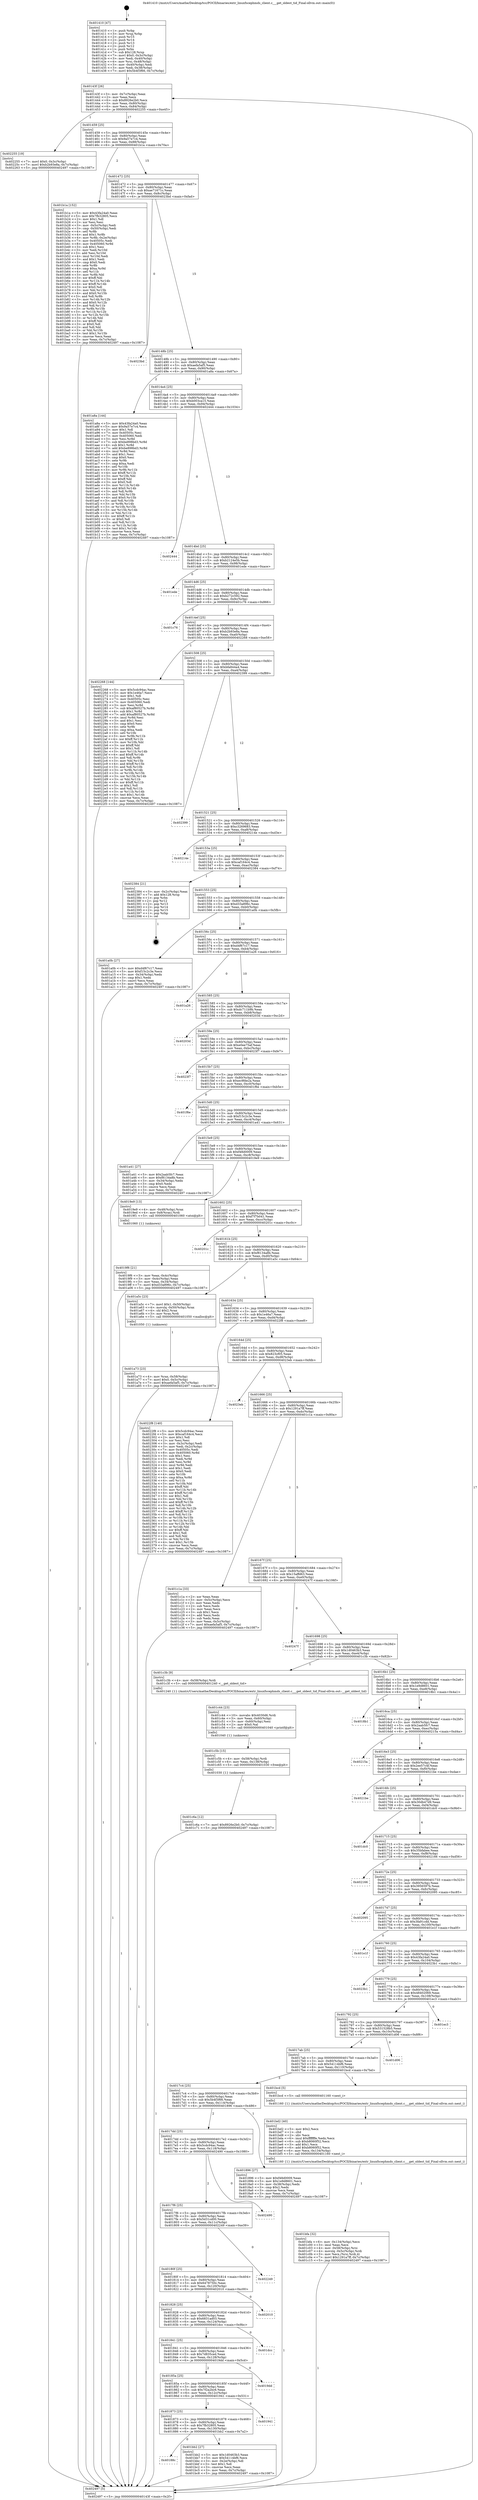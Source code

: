 digraph "0x401410" {
  label = "0x401410 (/mnt/c/Users/mathe/Desktop/tcc/POCII/binaries/extr_linuxfscephmds_client.c___get_oldest_tid_Final-ollvm.out::main(0))"
  labelloc = "t"
  node[shape=record]

  Entry [label="",width=0.3,height=0.3,shape=circle,fillcolor=black,style=filled]
  "0x40143f" [label="{
     0x40143f [26]\l
     | [instrs]\l
     &nbsp;&nbsp;0x40143f \<+3\>: mov -0x7c(%rbp),%eax\l
     &nbsp;&nbsp;0x401442 \<+2\>: mov %eax,%ecx\l
     &nbsp;&nbsp;0x401444 \<+6\>: sub $0x8926e2b0,%ecx\l
     &nbsp;&nbsp;0x40144a \<+3\>: mov %eax,-0x80(%rbp)\l
     &nbsp;&nbsp;0x40144d \<+6\>: mov %ecx,-0x84(%rbp)\l
     &nbsp;&nbsp;0x401453 \<+6\>: je 0000000000402255 \<main+0xe45\>\l
  }"]
  "0x402255" [label="{
     0x402255 [19]\l
     | [instrs]\l
     &nbsp;&nbsp;0x402255 \<+7\>: movl $0x0,-0x3c(%rbp)\l
     &nbsp;&nbsp;0x40225c \<+7\>: movl $0xb2b93e8a,-0x7c(%rbp)\l
     &nbsp;&nbsp;0x402263 \<+5\>: jmp 0000000000402497 \<main+0x1087\>\l
  }"]
  "0x401459" [label="{
     0x401459 [25]\l
     | [instrs]\l
     &nbsp;&nbsp;0x401459 \<+5\>: jmp 000000000040145e \<main+0x4e\>\l
     &nbsp;&nbsp;0x40145e \<+3\>: mov -0x80(%rbp),%eax\l
     &nbsp;&nbsp;0x401461 \<+5\>: sub $0x9a57e7c4,%eax\l
     &nbsp;&nbsp;0x401466 \<+6\>: mov %eax,-0x88(%rbp)\l
     &nbsp;&nbsp;0x40146c \<+6\>: je 0000000000401b1a \<main+0x70a\>\l
  }"]
  Exit [label="",width=0.3,height=0.3,shape=circle,fillcolor=black,style=filled,peripheries=2]
  "0x401b1a" [label="{
     0x401b1a [152]\l
     | [instrs]\l
     &nbsp;&nbsp;0x401b1a \<+5\>: mov $0x43fa24a0,%eax\l
     &nbsp;&nbsp;0x401b1f \<+5\>: mov $0x7fb32805,%ecx\l
     &nbsp;&nbsp;0x401b24 \<+2\>: mov $0x1,%dl\l
     &nbsp;&nbsp;0x401b26 \<+2\>: xor %esi,%esi\l
     &nbsp;&nbsp;0x401b28 \<+3\>: mov -0x5c(%rbp),%edi\l
     &nbsp;&nbsp;0x401b2b \<+3\>: cmp -0x50(%rbp),%edi\l
     &nbsp;&nbsp;0x401b2e \<+4\>: setl %r8b\l
     &nbsp;&nbsp;0x401b32 \<+4\>: and $0x1,%r8b\l
     &nbsp;&nbsp;0x401b36 \<+4\>: mov %r8b,-0x2e(%rbp)\l
     &nbsp;&nbsp;0x401b3a \<+7\>: mov 0x40505c,%edi\l
     &nbsp;&nbsp;0x401b41 \<+8\>: mov 0x405060,%r9d\l
     &nbsp;&nbsp;0x401b49 \<+3\>: sub $0x1,%esi\l
     &nbsp;&nbsp;0x401b4c \<+3\>: mov %edi,%r10d\l
     &nbsp;&nbsp;0x401b4f \<+3\>: add %esi,%r10d\l
     &nbsp;&nbsp;0x401b52 \<+4\>: imul %r10d,%edi\l
     &nbsp;&nbsp;0x401b56 \<+3\>: and $0x1,%edi\l
     &nbsp;&nbsp;0x401b59 \<+3\>: cmp $0x0,%edi\l
     &nbsp;&nbsp;0x401b5c \<+4\>: sete %r8b\l
     &nbsp;&nbsp;0x401b60 \<+4\>: cmp $0xa,%r9d\l
     &nbsp;&nbsp;0x401b64 \<+4\>: setl %r11b\l
     &nbsp;&nbsp;0x401b68 \<+3\>: mov %r8b,%bl\l
     &nbsp;&nbsp;0x401b6b \<+3\>: xor $0xff,%bl\l
     &nbsp;&nbsp;0x401b6e \<+3\>: mov %r11b,%r14b\l
     &nbsp;&nbsp;0x401b71 \<+4\>: xor $0xff,%r14b\l
     &nbsp;&nbsp;0x401b75 \<+3\>: xor $0x0,%dl\l
     &nbsp;&nbsp;0x401b78 \<+3\>: mov %bl,%r15b\l
     &nbsp;&nbsp;0x401b7b \<+4\>: and $0x0,%r15b\l
     &nbsp;&nbsp;0x401b7f \<+3\>: and %dl,%r8b\l
     &nbsp;&nbsp;0x401b82 \<+3\>: mov %r14b,%r12b\l
     &nbsp;&nbsp;0x401b85 \<+4\>: and $0x0,%r12b\l
     &nbsp;&nbsp;0x401b89 \<+3\>: and %dl,%r11b\l
     &nbsp;&nbsp;0x401b8c \<+3\>: or %r8b,%r15b\l
     &nbsp;&nbsp;0x401b8f \<+3\>: or %r11b,%r12b\l
     &nbsp;&nbsp;0x401b92 \<+3\>: xor %r12b,%r15b\l
     &nbsp;&nbsp;0x401b95 \<+3\>: or %r14b,%bl\l
     &nbsp;&nbsp;0x401b98 \<+3\>: xor $0xff,%bl\l
     &nbsp;&nbsp;0x401b9b \<+3\>: or $0x0,%dl\l
     &nbsp;&nbsp;0x401b9e \<+2\>: and %dl,%bl\l
     &nbsp;&nbsp;0x401ba0 \<+3\>: or %bl,%r15b\l
     &nbsp;&nbsp;0x401ba3 \<+4\>: test $0x1,%r15b\l
     &nbsp;&nbsp;0x401ba7 \<+3\>: cmovne %ecx,%eax\l
     &nbsp;&nbsp;0x401baa \<+3\>: mov %eax,-0x7c(%rbp)\l
     &nbsp;&nbsp;0x401bad \<+5\>: jmp 0000000000402497 \<main+0x1087\>\l
  }"]
  "0x401472" [label="{
     0x401472 [25]\l
     | [instrs]\l
     &nbsp;&nbsp;0x401472 \<+5\>: jmp 0000000000401477 \<main+0x67\>\l
     &nbsp;&nbsp;0x401477 \<+3\>: mov -0x80(%rbp),%eax\l
     &nbsp;&nbsp;0x40147a \<+5\>: sub $0xae71671c,%eax\l
     &nbsp;&nbsp;0x40147f \<+6\>: mov %eax,-0x8c(%rbp)\l
     &nbsp;&nbsp;0x401485 \<+6\>: je 00000000004023bd \<main+0xfad\>\l
  }"]
  "0x401c6a" [label="{
     0x401c6a [12]\l
     | [instrs]\l
     &nbsp;&nbsp;0x401c6a \<+7\>: movl $0x8926e2b0,-0x7c(%rbp)\l
     &nbsp;&nbsp;0x401c71 \<+5\>: jmp 0000000000402497 \<main+0x1087\>\l
  }"]
  "0x4023bd" [label="{
     0x4023bd\l
  }", style=dashed]
  "0x40148b" [label="{
     0x40148b [25]\l
     | [instrs]\l
     &nbsp;&nbsp;0x40148b \<+5\>: jmp 0000000000401490 \<main+0x80\>\l
     &nbsp;&nbsp;0x401490 \<+3\>: mov -0x80(%rbp),%eax\l
     &nbsp;&nbsp;0x401493 \<+5\>: sub $0xaefa5af5,%eax\l
     &nbsp;&nbsp;0x401498 \<+6\>: mov %eax,-0x90(%rbp)\l
     &nbsp;&nbsp;0x40149e \<+6\>: je 0000000000401a8a \<main+0x67a\>\l
  }"]
  "0x401c5b" [label="{
     0x401c5b [15]\l
     | [instrs]\l
     &nbsp;&nbsp;0x401c5b \<+4\>: mov -0x58(%rbp),%rdi\l
     &nbsp;&nbsp;0x401c5f \<+6\>: mov %eax,-0x138(%rbp)\l
     &nbsp;&nbsp;0x401c65 \<+5\>: call 0000000000401030 \<free@plt\>\l
     | [calls]\l
     &nbsp;&nbsp;0x401030 \{1\} (unknown)\l
  }"]
  "0x401a8a" [label="{
     0x401a8a [144]\l
     | [instrs]\l
     &nbsp;&nbsp;0x401a8a \<+5\>: mov $0x43fa24a0,%eax\l
     &nbsp;&nbsp;0x401a8f \<+5\>: mov $0x9a57e7c4,%ecx\l
     &nbsp;&nbsp;0x401a94 \<+2\>: mov $0x1,%dl\l
     &nbsp;&nbsp;0x401a96 \<+7\>: mov 0x40505c,%esi\l
     &nbsp;&nbsp;0x401a9d \<+7\>: mov 0x405060,%edi\l
     &nbsp;&nbsp;0x401aa4 \<+3\>: mov %esi,%r8d\l
     &nbsp;&nbsp;0x401aa7 \<+7\>: sub $0xbe898bd3,%r8d\l
     &nbsp;&nbsp;0x401aae \<+4\>: sub $0x1,%r8d\l
     &nbsp;&nbsp;0x401ab2 \<+7\>: add $0xbe898bd3,%r8d\l
     &nbsp;&nbsp;0x401ab9 \<+4\>: imul %r8d,%esi\l
     &nbsp;&nbsp;0x401abd \<+3\>: and $0x1,%esi\l
     &nbsp;&nbsp;0x401ac0 \<+3\>: cmp $0x0,%esi\l
     &nbsp;&nbsp;0x401ac3 \<+4\>: sete %r9b\l
     &nbsp;&nbsp;0x401ac7 \<+3\>: cmp $0xa,%edi\l
     &nbsp;&nbsp;0x401aca \<+4\>: setl %r10b\l
     &nbsp;&nbsp;0x401ace \<+3\>: mov %r9b,%r11b\l
     &nbsp;&nbsp;0x401ad1 \<+4\>: xor $0xff,%r11b\l
     &nbsp;&nbsp;0x401ad5 \<+3\>: mov %r10b,%bl\l
     &nbsp;&nbsp;0x401ad8 \<+3\>: xor $0xff,%bl\l
     &nbsp;&nbsp;0x401adb \<+3\>: xor $0x0,%dl\l
     &nbsp;&nbsp;0x401ade \<+3\>: mov %r11b,%r14b\l
     &nbsp;&nbsp;0x401ae1 \<+4\>: and $0x0,%r14b\l
     &nbsp;&nbsp;0x401ae5 \<+3\>: and %dl,%r9b\l
     &nbsp;&nbsp;0x401ae8 \<+3\>: mov %bl,%r15b\l
     &nbsp;&nbsp;0x401aeb \<+4\>: and $0x0,%r15b\l
     &nbsp;&nbsp;0x401aef \<+3\>: and %dl,%r10b\l
     &nbsp;&nbsp;0x401af2 \<+3\>: or %r9b,%r14b\l
     &nbsp;&nbsp;0x401af5 \<+3\>: or %r10b,%r15b\l
     &nbsp;&nbsp;0x401af8 \<+3\>: xor %r15b,%r14b\l
     &nbsp;&nbsp;0x401afb \<+3\>: or %bl,%r11b\l
     &nbsp;&nbsp;0x401afe \<+4\>: xor $0xff,%r11b\l
     &nbsp;&nbsp;0x401b02 \<+3\>: or $0x0,%dl\l
     &nbsp;&nbsp;0x401b05 \<+3\>: and %dl,%r11b\l
     &nbsp;&nbsp;0x401b08 \<+3\>: or %r11b,%r14b\l
     &nbsp;&nbsp;0x401b0b \<+4\>: test $0x1,%r14b\l
     &nbsp;&nbsp;0x401b0f \<+3\>: cmovne %ecx,%eax\l
     &nbsp;&nbsp;0x401b12 \<+3\>: mov %eax,-0x7c(%rbp)\l
     &nbsp;&nbsp;0x401b15 \<+5\>: jmp 0000000000402497 \<main+0x1087\>\l
  }"]
  "0x4014a4" [label="{
     0x4014a4 [25]\l
     | [instrs]\l
     &nbsp;&nbsp;0x4014a4 \<+5\>: jmp 00000000004014a9 \<main+0x99\>\l
     &nbsp;&nbsp;0x4014a9 \<+3\>: mov -0x80(%rbp),%eax\l
     &nbsp;&nbsp;0x4014ac \<+5\>: sub $0xb003ca15,%eax\l
     &nbsp;&nbsp;0x4014b1 \<+6\>: mov %eax,-0x94(%rbp)\l
     &nbsp;&nbsp;0x4014b7 \<+6\>: je 0000000000402444 \<main+0x1034\>\l
  }"]
  "0x401c44" [label="{
     0x401c44 [23]\l
     | [instrs]\l
     &nbsp;&nbsp;0x401c44 \<+10\>: movabs $0x4030d6,%rdi\l
     &nbsp;&nbsp;0x401c4e \<+3\>: mov %eax,-0x60(%rbp)\l
     &nbsp;&nbsp;0x401c51 \<+3\>: mov -0x60(%rbp),%esi\l
     &nbsp;&nbsp;0x401c54 \<+2\>: mov $0x0,%al\l
     &nbsp;&nbsp;0x401c56 \<+5\>: call 0000000000401040 \<printf@plt\>\l
     | [calls]\l
     &nbsp;&nbsp;0x401040 \{1\} (unknown)\l
  }"]
  "0x402444" [label="{
     0x402444\l
  }", style=dashed]
  "0x4014bd" [label="{
     0x4014bd [25]\l
     | [instrs]\l
     &nbsp;&nbsp;0x4014bd \<+5\>: jmp 00000000004014c2 \<main+0xb2\>\l
     &nbsp;&nbsp;0x4014c2 \<+3\>: mov -0x80(%rbp),%eax\l
     &nbsp;&nbsp;0x4014c5 \<+5\>: sub $0xb2124e5b,%eax\l
     &nbsp;&nbsp;0x4014ca \<+6\>: mov %eax,-0x98(%rbp)\l
     &nbsp;&nbsp;0x4014d0 \<+6\>: je 0000000000401ede \<main+0xace\>\l
  }"]
  "0x401bfa" [label="{
     0x401bfa [32]\l
     | [instrs]\l
     &nbsp;&nbsp;0x401bfa \<+6\>: mov -0x134(%rbp),%ecx\l
     &nbsp;&nbsp;0x401c00 \<+3\>: imul %eax,%ecx\l
     &nbsp;&nbsp;0x401c03 \<+4\>: mov -0x58(%rbp),%rsi\l
     &nbsp;&nbsp;0x401c07 \<+4\>: movslq -0x5c(%rbp),%rdi\l
     &nbsp;&nbsp;0x401c0b \<+3\>: mov %ecx,(%rsi,%rdi,4)\l
     &nbsp;&nbsp;0x401c0e \<+7\>: movl $0x1291a7ff,-0x7c(%rbp)\l
     &nbsp;&nbsp;0x401c15 \<+5\>: jmp 0000000000402497 \<main+0x1087\>\l
  }"]
  "0x401ede" [label="{
     0x401ede\l
  }", style=dashed]
  "0x4014d6" [label="{
     0x4014d6 [25]\l
     | [instrs]\l
     &nbsp;&nbsp;0x4014d6 \<+5\>: jmp 00000000004014db \<main+0xcb\>\l
     &nbsp;&nbsp;0x4014db \<+3\>: mov -0x80(%rbp),%eax\l
     &nbsp;&nbsp;0x4014de \<+5\>: sub $0xb272c592,%eax\l
     &nbsp;&nbsp;0x4014e3 \<+6\>: mov %eax,-0x9c(%rbp)\l
     &nbsp;&nbsp;0x4014e9 \<+6\>: je 0000000000401c76 \<main+0x866\>\l
  }"]
  "0x401bd2" [label="{
     0x401bd2 [40]\l
     | [instrs]\l
     &nbsp;&nbsp;0x401bd2 \<+5\>: mov $0x2,%ecx\l
     &nbsp;&nbsp;0x401bd7 \<+1\>: cltd\l
     &nbsp;&nbsp;0x401bd8 \<+2\>: idiv %ecx\l
     &nbsp;&nbsp;0x401bda \<+6\>: imul $0xfffffffe,%edx,%ecx\l
     &nbsp;&nbsp;0x401be0 \<+6\>: sub $0xb8060f52,%ecx\l
     &nbsp;&nbsp;0x401be6 \<+3\>: add $0x1,%ecx\l
     &nbsp;&nbsp;0x401be9 \<+6\>: add $0xb8060f52,%ecx\l
     &nbsp;&nbsp;0x401bef \<+6\>: mov %ecx,-0x134(%rbp)\l
     &nbsp;&nbsp;0x401bf5 \<+5\>: call 0000000000401160 \<next_i\>\l
     | [calls]\l
     &nbsp;&nbsp;0x401160 \{1\} (/mnt/c/Users/mathe/Desktop/tcc/POCII/binaries/extr_linuxfscephmds_client.c___get_oldest_tid_Final-ollvm.out::next_i)\l
  }"]
  "0x401c76" [label="{
     0x401c76\l
  }", style=dashed]
  "0x4014ef" [label="{
     0x4014ef [25]\l
     | [instrs]\l
     &nbsp;&nbsp;0x4014ef \<+5\>: jmp 00000000004014f4 \<main+0xe4\>\l
     &nbsp;&nbsp;0x4014f4 \<+3\>: mov -0x80(%rbp),%eax\l
     &nbsp;&nbsp;0x4014f7 \<+5\>: sub $0xb2b93e8a,%eax\l
     &nbsp;&nbsp;0x4014fc \<+6\>: mov %eax,-0xa0(%rbp)\l
     &nbsp;&nbsp;0x401502 \<+6\>: je 0000000000402268 \<main+0xe58\>\l
  }"]
  "0x40188c" [label="{
     0x40188c\l
  }", style=dashed]
  "0x402268" [label="{
     0x402268 [144]\l
     | [instrs]\l
     &nbsp;&nbsp;0x402268 \<+5\>: mov $0x5cdc94ac,%eax\l
     &nbsp;&nbsp;0x40226d \<+5\>: mov $0x1e46a7,%ecx\l
     &nbsp;&nbsp;0x402272 \<+2\>: mov $0x1,%dl\l
     &nbsp;&nbsp;0x402274 \<+7\>: mov 0x40505c,%esi\l
     &nbsp;&nbsp;0x40227b \<+7\>: mov 0x405060,%edi\l
     &nbsp;&nbsp;0x402282 \<+3\>: mov %esi,%r8d\l
     &nbsp;&nbsp;0x402285 \<+7\>: sub $0xaf80527b,%r8d\l
     &nbsp;&nbsp;0x40228c \<+4\>: sub $0x1,%r8d\l
     &nbsp;&nbsp;0x402290 \<+7\>: add $0xaf80527b,%r8d\l
     &nbsp;&nbsp;0x402297 \<+4\>: imul %r8d,%esi\l
     &nbsp;&nbsp;0x40229b \<+3\>: and $0x1,%esi\l
     &nbsp;&nbsp;0x40229e \<+3\>: cmp $0x0,%esi\l
     &nbsp;&nbsp;0x4022a1 \<+4\>: sete %r9b\l
     &nbsp;&nbsp;0x4022a5 \<+3\>: cmp $0xa,%edi\l
     &nbsp;&nbsp;0x4022a8 \<+4\>: setl %r10b\l
     &nbsp;&nbsp;0x4022ac \<+3\>: mov %r9b,%r11b\l
     &nbsp;&nbsp;0x4022af \<+4\>: xor $0xff,%r11b\l
     &nbsp;&nbsp;0x4022b3 \<+3\>: mov %r10b,%bl\l
     &nbsp;&nbsp;0x4022b6 \<+3\>: xor $0xff,%bl\l
     &nbsp;&nbsp;0x4022b9 \<+3\>: xor $0x1,%dl\l
     &nbsp;&nbsp;0x4022bc \<+3\>: mov %r11b,%r14b\l
     &nbsp;&nbsp;0x4022bf \<+4\>: and $0xff,%r14b\l
     &nbsp;&nbsp;0x4022c3 \<+3\>: and %dl,%r9b\l
     &nbsp;&nbsp;0x4022c6 \<+3\>: mov %bl,%r15b\l
     &nbsp;&nbsp;0x4022c9 \<+4\>: and $0xff,%r15b\l
     &nbsp;&nbsp;0x4022cd \<+3\>: and %dl,%r10b\l
     &nbsp;&nbsp;0x4022d0 \<+3\>: or %r9b,%r14b\l
     &nbsp;&nbsp;0x4022d3 \<+3\>: or %r10b,%r15b\l
     &nbsp;&nbsp;0x4022d6 \<+3\>: xor %r15b,%r14b\l
     &nbsp;&nbsp;0x4022d9 \<+3\>: or %bl,%r11b\l
     &nbsp;&nbsp;0x4022dc \<+4\>: xor $0xff,%r11b\l
     &nbsp;&nbsp;0x4022e0 \<+3\>: or $0x1,%dl\l
     &nbsp;&nbsp;0x4022e3 \<+3\>: and %dl,%r11b\l
     &nbsp;&nbsp;0x4022e6 \<+3\>: or %r11b,%r14b\l
     &nbsp;&nbsp;0x4022e9 \<+4\>: test $0x1,%r14b\l
     &nbsp;&nbsp;0x4022ed \<+3\>: cmovne %ecx,%eax\l
     &nbsp;&nbsp;0x4022f0 \<+3\>: mov %eax,-0x7c(%rbp)\l
     &nbsp;&nbsp;0x4022f3 \<+5\>: jmp 0000000000402497 \<main+0x1087\>\l
  }"]
  "0x401508" [label="{
     0x401508 [25]\l
     | [instrs]\l
     &nbsp;&nbsp;0x401508 \<+5\>: jmp 000000000040150d \<main+0xfd\>\l
     &nbsp;&nbsp;0x40150d \<+3\>: mov -0x80(%rbp),%eax\l
     &nbsp;&nbsp;0x401510 \<+5\>: sub $0xbfa844a4,%eax\l
     &nbsp;&nbsp;0x401515 \<+6\>: mov %eax,-0xa4(%rbp)\l
     &nbsp;&nbsp;0x40151b \<+6\>: je 0000000000402399 \<main+0xf89\>\l
  }"]
  "0x401bb2" [label="{
     0x401bb2 [27]\l
     | [instrs]\l
     &nbsp;&nbsp;0x401bb2 \<+5\>: mov $0x1d0463b3,%eax\l
     &nbsp;&nbsp;0x401bb7 \<+5\>: mov $0x54114bf6,%ecx\l
     &nbsp;&nbsp;0x401bbc \<+3\>: mov -0x2e(%rbp),%dl\l
     &nbsp;&nbsp;0x401bbf \<+3\>: test $0x1,%dl\l
     &nbsp;&nbsp;0x401bc2 \<+3\>: cmovne %ecx,%eax\l
     &nbsp;&nbsp;0x401bc5 \<+3\>: mov %eax,-0x7c(%rbp)\l
     &nbsp;&nbsp;0x401bc8 \<+5\>: jmp 0000000000402497 \<main+0x1087\>\l
  }"]
  "0x402399" [label="{
     0x402399\l
  }", style=dashed]
  "0x401521" [label="{
     0x401521 [25]\l
     | [instrs]\l
     &nbsp;&nbsp;0x401521 \<+5\>: jmp 0000000000401526 \<main+0x116\>\l
     &nbsp;&nbsp;0x401526 \<+3\>: mov -0x80(%rbp),%eax\l
     &nbsp;&nbsp;0x401529 \<+5\>: sub $0xc3269683,%eax\l
     &nbsp;&nbsp;0x40152e \<+6\>: mov %eax,-0xa8(%rbp)\l
     &nbsp;&nbsp;0x401534 \<+6\>: je 000000000040214e \<main+0xd3e\>\l
  }"]
  "0x401873" [label="{
     0x401873 [25]\l
     | [instrs]\l
     &nbsp;&nbsp;0x401873 \<+5\>: jmp 0000000000401878 \<main+0x468\>\l
     &nbsp;&nbsp;0x401878 \<+3\>: mov -0x80(%rbp),%eax\l
     &nbsp;&nbsp;0x40187b \<+5\>: sub $0x7fb32805,%eax\l
     &nbsp;&nbsp;0x401880 \<+6\>: mov %eax,-0x130(%rbp)\l
     &nbsp;&nbsp;0x401886 \<+6\>: je 0000000000401bb2 \<main+0x7a2\>\l
  }"]
  "0x40214e" [label="{
     0x40214e\l
  }", style=dashed]
  "0x40153a" [label="{
     0x40153a [25]\l
     | [instrs]\l
     &nbsp;&nbsp;0x40153a \<+5\>: jmp 000000000040153f \<main+0x12f\>\l
     &nbsp;&nbsp;0x40153f \<+3\>: mov -0x80(%rbp),%eax\l
     &nbsp;&nbsp;0x401542 \<+5\>: sub $0xcaf164c4,%eax\l
     &nbsp;&nbsp;0x401547 \<+6\>: mov %eax,-0xac(%rbp)\l
     &nbsp;&nbsp;0x40154d \<+6\>: je 0000000000402384 \<main+0xf74\>\l
  }"]
  "0x401941" [label="{
     0x401941\l
  }", style=dashed]
  "0x402384" [label="{
     0x402384 [21]\l
     | [instrs]\l
     &nbsp;&nbsp;0x402384 \<+3\>: mov -0x2c(%rbp),%eax\l
     &nbsp;&nbsp;0x402387 \<+7\>: add $0x128,%rsp\l
     &nbsp;&nbsp;0x40238e \<+1\>: pop %rbx\l
     &nbsp;&nbsp;0x40238f \<+2\>: pop %r12\l
     &nbsp;&nbsp;0x402391 \<+2\>: pop %r13\l
     &nbsp;&nbsp;0x402393 \<+2\>: pop %r14\l
     &nbsp;&nbsp;0x402395 \<+2\>: pop %r15\l
     &nbsp;&nbsp;0x402397 \<+1\>: pop %rbp\l
     &nbsp;&nbsp;0x402398 \<+1\>: ret\l
  }"]
  "0x401553" [label="{
     0x401553 [25]\l
     | [instrs]\l
     &nbsp;&nbsp;0x401553 \<+5\>: jmp 0000000000401558 \<main+0x148\>\l
     &nbsp;&nbsp;0x401558 \<+3\>: mov -0x80(%rbp),%eax\l
     &nbsp;&nbsp;0x40155b \<+5\>: sub $0xd33a896c,%eax\l
     &nbsp;&nbsp;0x401560 \<+6\>: mov %eax,-0xb0(%rbp)\l
     &nbsp;&nbsp;0x401566 \<+6\>: je 0000000000401a0b \<main+0x5fb\>\l
  }"]
  "0x40185a" [label="{
     0x40185a [25]\l
     | [instrs]\l
     &nbsp;&nbsp;0x40185a \<+5\>: jmp 000000000040185f \<main+0x44f\>\l
     &nbsp;&nbsp;0x40185f \<+3\>: mov -0x80(%rbp),%eax\l
     &nbsp;&nbsp;0x401862 \<+5\>: sub $0x7f2a2bc6,%eax\l
     &nbsp;&nbsp;0x401867 \<+6\>: mov %eax,-0x12c(%rbp)\l
     &nbsp;&nbsp;0x40186d \<+6\>: je 0000000000401941 \<main+0x531\>\l
  }"]
  "0x401a0b" [label="{
     0x401a0b [27]\l
     | [instrs]\l
     &nbsp;&nbsp;0x401a0b \<+5\>: mov $0xd4f67c17,%eax\l
     &nbsp;&nbsp;0x401a10 \<+5\>: mov $0xf15c2c3e,%ecx\l
     &nbsp;&nbsp;0x401a15 \<+3\>: mov -0x34(%rbp),%edx\l
     &nbsp;&nbsp;0x401a18 \<+3\>: cmp $0x1,%edx\l
     &nbsp;&nbsp;0x401a1b \<+3\>: cmovl %ecx,%eax\l
     &nbsp;&nbsp;0x401a1e \<+3\>: mov %eax,-0x7c(%rbp)\l
     &nbsp;&nbsp;0x401a21 \<+5\>: jmp 0000000000402497 \<main+0x1087\>\l
  }"]
  "0x40156c" [label="{
     0x40156c [25]\l
     | [instrs]\l
     &nbsp;&nbsp;0x40156c \<+5\>: jmp 0000000000401571 \<main+0x161\>\l
     &nbsp;&nbsp;0x401571 \<+3\>: mov -0x80(%rbp),%eax\l
     &nbsp;&nbsp;0x401574 \<+5\>: sub $0xd4f67c17,%eax\l
     &nbsp;&nbsp;0x401579 \<+6\>: mov %eax,-0xb4(%rbp)\l
     &nbsp;&nbsp;0x40157f \<+6\>: je 0000000000401a26 \<main+0x616\>\l
  }"]
  "0x4019dd" [label="{
     0x4019dd\l
  }", style=dashed]
  "0x401a26" [label="{
     0x401a26\l
  }", style=dashed]
  "0x401585" [label="{
     0x401585 [25]\l
     | [instrs]\l
     &nbsp;&nbsp;0x401585 \<+5\>: jmp 000000000040158a \<main+0x17a\>\l
     &nbsp;&nbsp;0x40158a \<+3\>: mov -0x80(%rbp),%eax\l
     &nbsp;&nbsp;0x40158d \<+5\>: sub $0xdc711b9b,%eax\l
     &nbsp;&nbsp;0x401592 \<+6\>: mov %eax,-0xb8(%rbp)\l
     &nbsp;&nbsp;0x401598 \<+6\>: je 000000000040203d \<main+0xc2d\>\l
  }"]
  "0x401841" [label="{
     0x401841 [25]\l
     | [instrs]\l
     &nbsp;&nbsp;0x401841 \<+5\>: jmp 0000000000401846 \<main+0x436\>\l
     &nbsp;&nbsp;0x401846 \<+3\>: mov -0x80(%rbp),%eax\l
     &nbsp;&nbsp;0x401849 \<+5\>: sub $0x7d835ced,%eax\l
     &nbsp;&nbsp;0x40184e \<+6\>: mov %eax,-0x128(%rbp)\l
     &nbsp;&nbsp;0x401854 \<+6\>: je 00000000004019dd \<main+0x5cd\>\l
  }"]
  "0x40203d" [label="{
     0x40203d\l
  }", style=dashed]
  "0x40159e" [label="{
     0x40159e [25]\l
     | [instrs]\l
     &nbsp;&nbsp;0x40159e \<+5\>: jmp 00000000004015a3 \<main+0x193\>\l
     &nbsp;&nbsp;0x4015a3 \<+3\>: mov -0x80(%rbp),%eax\l
     &nbsp;&nbsp;0x4015a6 \<+5\>: sub $0xe0ee75af,%eax\l
     &nbsp;&nbsp;0x4015ab \<+6\>: mov %eax,-0xbc(%rbp)\l
     &nbsp;&nbsp;0x4015b1 \<+6\>: je 00000000004023f7 \<main+0xfe7\>\l
  }"]
  "0x401dcc" [label="{
     0x401dcc\l
  }", style=dashed]
  "0x4023f7" [label="{
     0x4023f7\l
  }", style=dashed]
  "0x4015b7" [label="{
     0x4015b7 [25]\l
     | [instrs]\l
     &nbsp;&nbsp;0x4015b7 \<+5\>: jmp 00000000004015bc \<main+0x1ac\>\l
     &nbsp;&nbsp;0x4015bc \<+3\>: mov -0x80(%rbp),%eax\l
     &nbsp;&nbsp;0x4015bf \<+5\>: sub $0xec9fde2a,%eax\l
     &nbsp;&nbsp;0x4015c4 \<+6\>: mov %eax,-0xc0(%rbp)\l
     &nbsp;&nbsp;0x4015ca \<+6\>: je 0000000000401f6e \<main+0xb5e\>\l
  }"]
  "0x401828" [label="{
     0x401828 [25]\l
     | [instrs]\l
     &nbsp;&nbsp;0x401828 \<+5\>: jmp 000000000040182d \<main+0x41d\>\l
     &nbsp;&nbsp;0x40182d \<+3\>: mov -0x80(%rbp),%eax\l
     &nbsp;&nbsp;0x401830 \<+5\>: sub $0x6831ad03,%eax\l
     &nbsp;&nbsp;0x401835 \<+6\>: mov %eax,-0x124(%rbp)\l
     &nbsp;&nbsp;0x40183b \<+6\>: je 0000000000401dcc \<main+0x9bc\>\l
  }"]
  "0x401f6e" [label="{
     0x401f6e\l
  }", style=dashed]
  "0x4015d0" [label="{
     0x4015d0 [25]\l
     | [instrs]\l
     &nbsp;&nbsp;0x4015d0 \<+5\>: jmp 00000000004015d5 \<main+0x1c5\>\l
     &nbsp;&nbsp;0x4015d5 \<+3\>: mov -0x80(%rbp),%eax\l
     &nbsp;&nbsp;0x4015d8 \<+5\>: sub $0xf15c2c3e,%eax\l
     &nbsp;&nbsp;0x4015dd \<+6\>: mov %eax,-0xc4(%rbp)\l
     &nbsp;&nbsp;0x4015e3 \<+6\>: je 0000000000401a41 \<main+0x631\>\l
  }"]
  "0x402010" [label="{
     0x402010\l
  }", style=dashed]
  "0x401a41" [label="{
     0x401a41 [27]\l
     | [instrs]\l
     &nbsp;&nbsp;0x401a41 \<+5\>: mov $0x2aab5fc7,%eax\l
     &nbsp;&nbsp;0x401a46 \<+5\>: mov $0xf8134a8b,%ecx\l
     &nbsp;&nbsp;0x401a4b \<+3\>: mov -0x34(%rbp),%edx\l
     &nbsp;&nbsp;0x401a4e \<+3\>: cmp $0x0,%edx\l
     &nbsp;&nbsp;0x401a51 \<+3\>: cmove %ecx,%eax\l
     &nbsp;&nbsp;0x401a54 \<+3\>: mov %eax,-0x7c(%rbp)\l
     &nbsp;&nbsp;0x401a57 \<+5\>: jmp 0000000000402497 \<main+0x1087\>\l
  }"]
  "0x4015e9" [label="{
     0x4015e9 [25]\l
     | [instrs]\l
     &nbsp;&nbsp;0x4015e9 \<+5\>: jmp 00000000004015ee \<main+0x1de\>\l
     &nbsp;&nbsp;0x4015ee \<+3\>: mov -0x80(%rbp),%eax\l
     &nbsp;&nbsp;0x4015f1 \<+5\>: sub $0xf48d0009,%eax\l
     &nbsp;&nbsp;0x4015f6 \<+6\>: mov %eax,-0xc8(%rbp)\l
     &nbsp;&nbsp;0x4015fc \<+6\>: je 00000000004019e9 \<main+0x5d9\>\l
  }"]
  "0x40180f" [label="{
     0x40180f [25]\l
     | [instrs]\l
     &nbsp;&nbsp;0x40180f \<+5\>: jmp 0000000000401814 \<main+0x404\>\l
     &nbsp;&nbsp;0x401814 \<+3\>: mov -0x80(%rbp),%eax\l
     &nbsp;&nbsp;0x401817 \<+5\>: sub $0x6478750c,%eax\l
     &nbsp;&nbsp;0x40181c \<+6\>: mov %eax,-0x120(%rbp)\l
     &nbsp;&nbsp;0x401822 \<+6\>: je 0000000000402010 \<main+0xc00\>\l
  }"]
  "0x4019e9" [label="{
     0x4019e9 [13]\l
     | [instrs]\l
     &nbsp;&nbsp;0x4019e9 \<+4\>: mov -0x48(%rbp),%rax\l
     &nbsp;&nbsp;0x4019ed \<+4\>: mov 0x8(%rax),%rdi\l
     &nbsp;&nbsp;0x4019f1 \<+5\>: call 0000000000401060 \<atoi@plt\>\l
     | [calls]\l
     &nbsp;&nbsp;0x401060 \{1\} (unknown)\l
  }"]
  "0x401602" [label="{
     0x401602 [25]\l
     | [instrs]\l
     &nbsp;&nbsp;0x401602 \<+5\>: jmp 0000000000401607 \<main+0x1f7\>\l
     &nbsp;&nbsp;0x401607 \<+3\>: mov -0x80(%rbp),%eax\l
     &nbsp;&nbsp;0x40160a \<+5\>: sub $0xf7f7b041,%eax\l
     &nbsp;&nbsp;0x40160f \<+6\>: mov %eax,-0xcc(%rbp)\l
     &nbsp;&nbsp;0x401615 \<+6\>: je 000000000040201c \<main+0xc0c\>\l
  }"]
  "0x402249" [label="{
     0x402249\l
  }", style=dashed]
  "0x40201c" [label="{
     0x40201c\l
  }", style=dashed]
  "0x40161b" [label="{
     0x40161b [25]\l
     | [instrs]\l
     &nbsp;&nbsp;0x40161b \<+5\>: jmp 0000000000401620 \<main+0x210\>\l
     &nbsp;&nbsp;0x401620 \<+3\>: mov -0x80(%rbp),%eax\l
     &nbsp;&nbsp;0x401623 \<+5\>: sub $0xf8134a8b,%eax\l
     &nbsp;&nbsp;0x401628 \<+6\>: mov %eax,-0xd0(%rbp)\l
     &nbsp;&nbsp;0x40162e \<+6\>: je 0000000000401a5c \<main+0x64c\>\l
  }"]
  "0x4017f6" [label="{
     0x4017f6 [25]\l
     | [instrs]\l
     &nbsp;&nbsp;0x4017f6 \<+5\>: jmp 00000000004017fb \<main+0x3eb\>\l
     &nbsp;&nbsp;0x4017fb \<+3\>: mov -0x80(%rbp),%eax\l
     &nbsp;&nbsp;0x4017fe \<+5\>: sub $0x5d31cd00,%eax\l
     &nbsp;&nbsp;0x401803 \<+6\>: mov %eax,-0x11c(%rbp)\l
     &nbsp;&nbsp;0x401809 \<+6\>: je 0000000000402249 \<main+0xe39\>\l
  }"]
  "0x401a5c" [label="{
     0x401a5c [23]\l
     | [instrs]\l
     &nbsp;&nbsp;0x401a5c \<+7\>: movl $0x1,-0x50(%rbp)\l
     &nbsp;&nbsp;0x401a63 \<+4\>: movslq -0x50(%rbp),%rax\l
     &nbsp;&nbsp;0x401a67 \<+4\>: shl $0x2,%rax\l
     &nbsp;&nbsp;0x401a6b \<+3\>: mov %rax,%rdi\l
     &nbsp;&nbsp;0x401a6e \<+5\>: call 0000000000401050 \<malloc@plt\>\l
     | [calls]\l
     &nbsp;&nbsp;0x401050 \{1\} (unknown)\l
  }"]
  "0x401634" [label="{
     0x401634 [25]\l
     | [instrs]\l
     &nbsp;&nbsp;0x401634 \<+5\>: jmp 0000000000401639 \<main+0x229\>\l
     &nbsp;&nbsp;0x401639 \<+3\>: mov -0x80(%rbp),%eax\l
     &nbsp;&nbsp;0x40163c \<+5\>: sub $0x1e46a7,%eax\l
     &nbsp;&nbsp;0x401641 \<+6\>: mov %eax,-0xd4(%rbp)\l
     &nbsp;&nbsp;0x401647 \<+6\>: je 00000000004022f8 \<main+0xee8\>\l
  }"]
  "0x402490" [label="{
     0x402490\l
  }", style=dashed]
  "0x4022f8" [label="{
     0x4022f8 [140]\l
     | [instrs]\l
     &nbsp;&nbsp;0x4022f8 \<+5\>: mov $0x5cdc94ac,%eax\l
     &nbsp;&nbsp;0x4022fd \<+5\>: mov $0xcaf164c4,%ecx\l
     &nbsp;&nbsp;0x402302 \<+2\>: mov $0x1,%dl\l
     &nbsp;&nbsp;0x402304 \<+2\>: xor %esi,%esi\l
     &nbsp;&nbsp;0x402306 \<+3\>: mov -0x3c(%rbp),%edi\l
     &nbsp;&nbsp;0x402309 \<+3\>: mov %edi,-0x2c(%rbp)\l
     &nbsp;&nbsp;0x40230c \<+7\>: mov 0x40505c,%edi\l
     &nbsp;&nbsp;0x402313 \<+8\>: mov 0x405060,%r8d\l
     &nbsp;&nbsp;0x40231b \<+3\>: sub $0x1,%esi\l
     &nbsp;&nbsp;0x40231e \<+3\>: mov %edi,%r9d\l
     &nbsp;&nbsp;0x402321 \<+3\>: add %esi,%r9d\l
     &nbsp;&nbsp;0x402324 \<+4\>: imul %r9d,%edi\l
     &nbsp;&nbsp;0x402328 \<+3\>: and $0x1,%edi\l
     &nbsp;&nbsp;0x40232b \<+3\>: cmp $0x0,%edi\l
     &nbsp;&nbsp;0x40232e \<+4\>: sete %r10b\l
     &nbsp;&nbsp;0x402332 \<+4\>: cmp $0xa,%r8d\l
     &nbsp;&nbsp;0x402336 \<+4\>: setl %r11b\l
     &nbsp;&nbsp;0x40233a \<+3\>: mov %r10b,%bl\l
     &nbsp;&nbsp;0x40233d \<+3\>: xor $0xff,%bl\l
     &nbsp;&nbsp;0x402340 \<+3\>: mov %r11b,%r14b\l
     &nbsp;&nbsp;0x402343 \<+4\>: xor $0xff,%r14b\l
     &nbsp;&nbsp;0x402347 \<+3\>: xor $0x1,%dl\l
     &nbsp;&nbsp;0x40234a \<+3\>: mov %bl,%r15b\l
     &nbsp;&nbsp;0x40234d \<+4\>: and $0xff,%r15b\l
     &nbsp;&nbsp;0x402351 \<+3\>: and %dl,%r10b\l
     &nbsp;&nbsp;0x402354 \<+3\>: mov %r14b,%r12b\l
     &nbsp;&nbsp;0x402357 \<+4\>: and $0xff,%r12b\l
     &nbsp;&nbsp;0x40235b \<+3\>: and %dl,%r11b\l
     &nbsp;&nbsp;0x40235e \<+3\>: or %r10b,%r15b\l
     &nbsp;&nbsp;0x402361 \<+3\>: or %r11b,%r12b\l
     &nbsp;&nbsp;0x402364 \<+3\>: xor %r12b,%r15b\l
     &nbsp;&nbsp;0x402367 \<+3\>: or %r14b,%bl\l
     &nbsp;&nbsp;0x40236a \<+3\>: xor $0xff,%bl\l
     &nbsp;&nbsp;0x40236d \<+3\>: or $0x1,%dl\l
     &nbsp;&nbsp;0x402370 \<+2\>: and %dl,%bl\l
     &nbsp;&nbsp;0x402372 \<+3\>: or %bl,%r15b\l
     &nbsp;&nbsp;0x402375 \<+4\>: test $0x1,%r15b\l
     &nbsp;&nbsp;0x402379 \<+3\>: cmovne %ecx,%eax\l
     &nbsp;&nbsp;0x40237c \<+3\>: mov %eax,-0x7c(%rbp)\l
     &nbsp;&nbsp;0x40237f \<+5\>: jmp 0000000000402497 \<main+0x1087\>\l
  }"]
  "0x40164d" [label="{
     0x40164d [25]\l
     | [instrs]\l
     &nbsp;&nbsp;0x40164d \<+5\>: jmp 0000000000401652 \<main+0x242\>\l
     &nbsp;&nbsp;0x401652 \<+3\>: mov -0x80(%rbp),%eax\l
     &nbsp;&nbsp;0x401655 \<+5\>: sub $0x823cf05,%eax\l
     &nbsp;&nbsp;0x40165a \<+6\>: mov %eax,-0xd8(%rbp)\l
     &nbsp;&nbsp;0x401660 \<+6\>: je 00000000004023eb \<main+0xfdb\>\l
  }"]
  "0x401a73" [label="{
     0x401a73 [23]\l
     | [instrs]\l
     &nbsp;&nbsp;0x401a73 \<+4\>: mov %rax,-0x58(%rbp)\l
     &nbsp;&nbsp;0x401a77 \<+7\>: movl $0x0,-0x5c(%rbp)\l
     &nbsp;&nbsp;0x401a7e \<+7\>: movl $0xaefa5af5,-0x7c(%rbp)\l
     &nbsp;&nbsp;0x401a85 \<+5\>: jmp 0000000000402497 \<main+0x1087\>\l
  }"]
  "0x4023eb" [label="{
     0x4023eb\l
  }", style=dashed]
  "0x401666" [label="{
     0x401666 [25]\l
     | [instrs]\l
     &nbsp;&nbsp;0x401666 \<+5\>: jmp 000000000040166b \<main+0x25b\>\l
     &nbsp;&nbsp;0x40166b \<+3\>: mov -0x80(%rbp),%eax\l
     &nbsp;&nbsp;0x40166e \<+5\>: sub $0x1291a7ff,%eax\l
     &nbsp;&nbsp;0x401673 \<+6\>: mov %eax,-0xdc(%rbp)\l
     &nbsp;&nbsp;0x401679 \<+6\>: je 0000000000401c1a \<main+0x80a\>\l
  }"]
  "0x4019f6" [label="{
     0x4019f6 [21]\l
     | [instrs]\l
     &nbsp;&nbsp;0x4019f6 \<+3\>: mov %eax,-0x4c(%rbp)\l
     &nbsp;&nbsp;0x4019f9 \<+3\>: mov -0x4c(%rbp),%eax\l
     &nbsp;&nbsp;0x4019fc \<+3\>: mov %eax,-0x34(%rbp)\l
     &nbsp;&nbsp;0x4019ff \<+7\>: movl $0xd33a896c,-0x7c(%rbp)\l
     &nbsp;&nbsp;0x401a06 \<+5\>: jmp 0000000000402497 \<main+0x1087\>\l
  }"]
  "0x401c1a" [label="{
     0x401c1a [33]\l
     | [instrs]\l
     &nbsp;&nbsp;0x401c1a \<+2\>: xor %eax,%eax\l
     &nbsp;&nbsp;0x401c1c \<+3\>: mov -0x5c(%rbp),%ecx\l
     &nbsp;&nbsp;0x401c1f \<+2\>: mov %eax,%edx\l
     &nbsp;&nbsp;0x401c21 \<+2\>: sub %ecx,%edx\l
     &nbsp;&nbsp;0x401c23 \<+2\>: mov %eax,%ecx\l
     &nbsp;&nbsp;0x401c25 \<+3\>: sub $0x1,%ecx\l
     &nbsp;&nbsp;0x401c28 \<+2\>: add %ecx,%edx\l
     &nbsp;&nbsp;0x401c2a \<+2\>: sub %edx,%eax\l
     &nbsp;&nbsp;0x401c2c \<+3\>: mov %eax,-0x5c(%rbp)\l
     &nbsp;&nbsp;0x401c2f \<+7\>: movl $0xaefa5af5,-0x7c(%rbp)\l
     &nbsp;&nbsp;0x401c36 \<+5\>: jmp 0000000000402497 \<main+0x1087\>\l
  }"]
  "0x40167f" [label="{
     0x40167f [25]\l
     | [instrs]\l
     &nbsp;&nbsp;0x40167f \<+5\>: jmp 0000000000401684 \<main+0x274\>\l
     &nbsp;&nbsp;0x401684 \<+3\>: mov -0x80(%rbp),%eax\l
     &nbsp;&nbsp;0x401687 \<+5\>: sub $0x15affd63,%eax\l
     &nbsp;&nbsp;0x40168c \<+6\>: mov %eax,-0xe0(%rbp)\l
     &nbsp;&nbsp;0x401692 \<+6\>: je 000000000040247f \<main+0x106f\>\l
  }"]
  "0x401410" [label="{
     0x401410 [47]\l
     | [instrs]\l
     &nbsp;&nbsp;0x401410 \<+1\>: push %rbp\l
     &nbsp;&nbsp;0x401411 \<+3\>: mov %rsp,%rbp\l
     &nbsp;&nbsp;0x401414 \<+2\>: push %r15\l
     &nbsp;&nbsp;0x401416 \<+2\>: push %r14\l
     &nbsp;&nbsp;0x401418 \<+2\>: push %r13\l
     &nbsp;&nbsp;0x40141a \<+2\>: push %r12\l
     &nbsp;&nbsp;0x40141c \<+1\>: push %rbx\l
     &nbsp;&nbsp;0x40141d \<+7\>: sub $0x128,%rsp\l
     &nbsp;&nbsp;0x401424 \<+7\>: movl $0x0,-0x3c(%rbp)\l
     &nbsp;&nbsp;0x40142b \<+3\>: mov %edi,-0x40(%rbp)\l
     &nbsp;&nbsp;0x40142e \<+4\>: mov %rsi,-0x48(%rbp)\l
     &nbsp;&nbsp;0x401432 \<+3\>: mov -0x40(%rbp),%edi\l
     &nbsp;&nbsp;0x401435 \<+3\>: mov %edi,-0x38(%rbp)\l
     &nbsp;&nbsp;0x401438 \<+7\>: movl $0x5b4f3f66,-0x7c(%rbp)\l
  }"]
  "0x40247f" [label="{
     0x40247f\l
  }", style=dashed]
  "0x401698" [label="{
     0x401698 [25]\l
     | [instrs]\l
     &nbsp;&nbsp;0x401698 \<+5\>: jmp 000000000040169d \<main+0x28d\>\l
     &nbsp;&nbsp;0x40169d \<+3\>: mov -0x80(%rbp),%eax\l
     &nbsp;&nbsp;0x4016a0 \<+5\>: sub $0x1d0463b3,%eax\l
     &nbsp;&nbsp;0x4016a5 \<+6\>: mov %eax,-0xe4(%rbp)\l
     &nbsp;&nbsp;0x4016ab \<+6\>: je 0000000000401c3b \<main+0x82b\>\l
  }"]
  "0x402497" [label="{
     0x402497 [5]\l
     | [instrs]\l
     &nbsp;&nbsp;0x402497 \<+5\>: jmp 000000000040143f \<main+0x2f\>\l
  }"]
  "0x401c3b" [label="{
     0x401c3b [9]\l
     | [instrs]\l
     &nbsp;&nbsp;0x401c3b \<+4\>: mov -0x58(%rbp),%rdi\l
     &nbsp;&nbsp;0x401c3f \<+5\>: call 0000000000401240 \<__get_oldest_tid\>\l
     | [calls]\l
     &nbsp;&nbsp;0x401240 \{1\} (/mnt/c/Users/mathe/Desktop/tcc/POCII/binaries/extr_linuxfscephmds_client.c___get_oldest_tid_Final-ollvm.out::__get_oldest_tid)\l
  }"]
  "0x4016b1" [label="{
     0x4016b1 [25]\l
     | [instrs]\l
     &nbsp;&nbsp;0x4016b1 \<+5\>: jmp 00000000004016b6 \<main+0x2a6\>\l
     &nbsp;&nbsp;0x4016b6 \<+3\>: mov -0x80(%rbp),%eax\l
     &nbsp;&nbsp;0x4016b9 \<+5\>: sub $0x1e9d8601,%eax\l
     &nbsp;&nbsp;0x4016be \<+6\>: mov %eax,-0xe8(%rbp)\l
     &nbsp;&nbsp;0x4016c4 \<+6\>: je 00000000004018b1 \<main+0x4a1\>\l
  }"]
  "0x4017dd" [label="{
     0x4017dd [25]\l
     | [instrs]\l
     &nbsp;&nbsp;0x4017dd \<+5\>: jmp 00000000004017e2 \<main+0x3d2\>\l
     &nbsp;&nbsp;0x4017e2 \<+3\>: mov -0x80(%rbp),%eax\l
     &nbsp;&nbsp;0x4017e5 \<+5\>: sub $0x5cdc94ac,%eax\l
     &nbsp;&nbsp;0x4017ea \<+6\>: mov %eax,-0x118(%rbp)\l
     &nbsp;&nbsp;0x4017f0 \<+6\>: je 0000000000402490 \<main+0x1080\>\l
  }"]
  "0x4018b1" [label="{
     0x4018b1\l
  }", style=dashed]
  "0x4016ca" [label="{
     0x4016ca [25]\l
     | [instrs]\l
     &nbsp;&nbsp;0x4016ca \<+5\>: jmp 00000000004016cf \<main+0x2bf\>\l
     &nbsp;&nbsp;0x4016cf \<+3\>: mov -0x80(%rbp),%eax\l
     &nbsp;&nbsp;0x4016d2 \<+5\>: sub $0x2aab5fc7,%eax\l
     &nbsp;&nbsp;0x4016d7 \<+6\>: mov %eax,-0xec(%rbp)\l
     &nbsp;&nbsp;0x4016dd \<+6\>: je 000000000040215a \<main+0xd4a\>\l
  }"]
  "0x401896" [label="{
     0x401896 [27]\l
     | [instrs]\l
     &nbsp;&nbsp;0x401896 \<+5\>: mov $0xf48d0009,%eax\l
     &nbsp;&nbsp;0x40189b \<+5\>: mov $0x1e9d8601,%ecx\l
     &nbsp;&nbsp;0x4018a0 \<+3\>: mov -0x38(%rbp),%edx\l
     &nbsp;&nbsp;0x4018a3 \<+3\>: cmp $0x2,%edx\l
     &nbsp;&nbsp;0x4018a6 \<+3\>: cmovne %ecx,%eax\l
     &nbsp;&nbsp;0x4018a9 \<+3\>: mov %eax,-0x7c(%rbp)\l
     &nbsp;&nbsp;0x4018ac \<+5\>: jmp 0000000000402497 \<main+0x1087\>\l
  }"]
  "0x40215a" [label="{
     0x40215a\l
  }", style=dashed]
  "0x4016e3" [label="{
     0x4016e3 [25]\l
     | [instrs]\l
     &nbsp;&nbsp;0x4016e3 \<+5\>: jmp 00000000004016e8 \<main+0x2d8\>\l
     &nbsp;&nbsp;0x4016e8 \<+3\>: mov -0x80(%rbp),%eax\l
     &nbsp;&nbsp;0x4016eb \<+5\>: sub $0x2ee57c4f,%eax\l
     &nbsp;&nbsp;0x4016f0 \<+6\>: mov %eax,-0xf0(%rbp)\l
     &nbsp;&nbsp;0x4016f6 \<+6\>: je 00000000004021be \<main+0xdae\>\l
  }"]
  "0x4017c4" [label="{
     0x4017c4 [25]\l
     | [instrs]\l
     &nbsp;&nbsp;0x4017c4 \<+5\>: jmp 00000000004017c9 \<main+0x3b9\>\l
     &nbsp;&nbsp;0x4017c9 \<+3\>: mov -0x80(%rbp),%eax\l
     &nbsp;&nbsp;0x4017cc \<+5\>: sub $0x5b4f3f66,%eax\l
     &nbsp;&nbsp;0x4017d1 \<+6\>: mov %eax,-0x114(%rbp)\l
     &nbsp;&nbsp;0x4017d7 \<+6\>: je 0000000000401896 \<main+0x486\>\l
  }"]
  "0x4021be" [label="{
     0x4021be\l
  }", style=dashed]
  "0x4016fc" [label="{
     0x4016fc [25]\l
     | [instrs]\l
     &nbsp;&nbsp;0x4016fc \<+5\>: jmp 0000000000401701 \<main+0x2f1\>\l
     &nbsp;&nbsp;0x401701 \<+3\>: mov -0x80(%rbp),%eax\l
     &nbsp;&nbsp;0x401704 \<+5\>: sub $0x30db47d9,%eax\l
     &nbsp;&nbsp;0x401709 \<+6\>: mov %eax,-0xf4(%rbp)\l
     &nbsp;&nbsp;0x40170f \<+6\>: je 0000000000401dc0 \<main+0x9b0\>\l
  }"]
  "0x401bcd" [label="{
     0x401bcd [5]\l
     | [instrs]\l
     &nbsp;&nbsp;0x401bcd \<+5\>: call 0000000000401160 \<next_i\>\l
     | [calls]\l
     &nbsp;&nbsp;0x401160 \{1\} (/mnt/c/Users/mathe/Desktop/tcc/POCII/binaries/extr_linuxfscephmds_client.c___get_oldest_tid_Final-ollvm.out::next_i)\l
  }"]
  "0x401dc0" [label="{
     0x401dc0\l
  }", style=dashed]
  "0x401715" [label="{
     0x401715 [25]\l
     | [instrs]\l
     &nbsp;&nbsp;0x401715 \<+5\>: jmp 000000000040171a \<main+0x30a\>\l
     &nbsp;&nbsp;0x40171a \<+3\>: mov -0x80(%rbp),%eax\l
     &nbsp;&nbsp;0x40171d \<+5\>: sub $0x35bfabee,%eax\l
     &nbsp;&nbsp;0x401722 \<+6\>: mov %eax,-0xf8(%rbp)\l
     &nbsp;&nbsp;0x401728 \<+6\>: je 0000000000402166 \<main+0xd56\>\l
  }"]
  "0x4017ab" [label="{
     0x4017ab [25]\l
     | [instrs]\l
     &nbsp;&nbsp;0x4017ab \<+5\>: jmp 00000000004017b0 \<main+0x3a0\>\l
     &nbsp;&nbsp;0x4017b0 \<+3\>: mov -0x80(%rbp),%eax\l
     &nbsp;&nbsp;0x4017b3 \<+5\>: sub $0x54114bf6,%eax\l
     &nbsp;&nbsp;0x4017b8 \<+6\>: mov %eax,-0x110(%rbp)\l
     &nbsp;&nbsp;0x4017be \<+6\>: je 0000000000401bcd \<main+0x7bd\>\l
  }"]
  "0x402166" [label="{
     0x402166\l
  }", style=dashed]
  "0x40172e" [label="{
     0x40172e [25]\l
     | [instrs]\l
     &nbsp;&nbsp;0x40172e \<+5\>: jmp 0000000000401733 \<main+0x323\>\l
     &nbsp;&nbsp;0x401733 \<+3\>: mov -0x80(%rbp),%eax\l
     &nbsp;&nbsp;0x401736 \<+5\>: sub $0x3956597b,%eax\l
     &nbsp;&nbsp;0x40173b \<+6\>: mov %eax,-0xfc(%rbp)\l
     &nbsp;&nbsp;0x401741 \<+6\>: je 0000000000402095 \<main+0xc85\>\l
  }"]
  "0x401d06" [label="{
     0x401d06\l
  }", style=dashed]
  "0x402095" [label="{
     0x402095\l
  }", style=dashed]
  "0x401747" [label="{
     0x401747 [25]\l
     | [instrs]\l
     &nbsp;&nbsp;0x401747 \<+5\>: jmp 000000000040174c \<main+0x33c\>\l
     &nbsp;&nbsp;0x40174c \<+3\>: mov -0x80(%rbp),%eax\l
     &nbsp;&nbsp;0x40174f \<+5\>: sub $0x3fa91cdd,%eax\l
     &nbsp;&nbsp;0x401754 \<+6\>: mov %eax,-0x100(%rbp)\l
     &nbsp;&nbsp;0x40175a \<+6\>: je 0000000000401e1f \<main+0xa0f\>\l
  }"]
  "0x401792" [label="{
     0x401792 [25]\l
     | [instrs]\l
     &nbsp;&nbsp;0x401792 \<+5\>: jmp 0000000000401797 \<main+0x387\>\l
     &nbsp;&nbsp;0x401797 \<+3\>: mov -0x80(%rbp),%eax\l
     &nbsp;&nbsp;0x40179a \<+5\>: sub $0x531528b5,%eax\l
     &nbsp;&nbsp;0x40179f \<+6\>: mov %eax,-0x10c(%rbp)\l
     &nbsp;&nbsp;0x4017a5 \<+6\>: je 0000000000401d06 \<main+0x8f6\>\l
  }"]
  "0x401e1f" [label="{
     0x401e1f\l
  }", style=dashed]
  "0x401760" [label="{
     0x401760 [25]\l
     | [instrs]\l
     &nbsp;&nbsp;0x401760 \<+5\>: jmp 0000000000401765 \<main+0x355\>\l
     &nbsp;&nbsp;0x401765 \<+3\>: mov -0x80(%rbp),%eax\l
     &nbsp;&nbsp;0x401768 \<+5\>: sub $0x43fa24a0,%eax\l
     &nbsp;&nbsp;0x40176d \<+6\>: mov %eax,-0x104(%rbp)\l
     &nbsp;&nbsp;0x401773 \<+6\>: je 00000000004023b1 \<main+0xfa1\>\l
  }"]
  "0x401ec3" [label="{
     0x401ec3\l
  }", style=dashed]
  "0x4023b1" [label="{
     0x4023b1\l
  }", style=dashed]
  "0x401779" [label="{
     0x401779 [25]\l
     | [instrs]\l
     &nbsp;&nbsp;0x401779 \<+5\>: jmp 000000000040177e \<main+0x36e\>\l
     &nbsp;&nbsp;0x40177e \<+3\>: mov -0x80(%rbp),%eax\l
     &nbsp;&nbsp;0x401781 \<+5\>: sub $0x48402069,%eax\l
     &nbsp;&nbsp;0x401786 \<+6\>: mov %eax,-0x108(%rbp)\l
     &nbsp;&nbsp;0x40178c \<+6\>: je 0000000000401ec3 \<main+0xab3\>\l
  }"]
  Entry -> "0x401410" [label=" 1"]
  "0x40143f" -> "0x402255" [label=" 1"]
  "0x40143f" -> "0x401459" [label=" 17"]
  "0x402384" -> Exit [label=" 1"]
  "0x401459" -> "0x401b1a" [label=" 2"]
  "0x401459" -> "0x401472" [label=" 15"]
  "0x4022f8" -> "0x402497" [label=" 1"]
  "0x401472" -> "0x4023bd" [label=" 0"]
  "0x401472" -> "0x40148b" [label=" 15"]
  "0x402268" -> "0x402497" [label=" 1"]
  "0x40148b" -> "0x401a8a" [label=" 2"]
  "0x40148b" -> "0x4014a4" [label=" 13"]
  "0x402255" -> "0x402497" [label=" 1"]
  "0x4014a4" -> "0x402444" [label=" 0"]
  "0x4014a4" -> "0x4014bd" [label=" 13"]
  "0x401c6a" -> "0x402497" [label=" 1"]
  "0x4014bd" -> "0x401ede" [label=" 0"]
  "0x4014bd" -> "0x4014d6" [label=" 13"]
  "0x401c5b" -> "0x401c6a" [label=" 1"]
  "0x4014d6" -> "0x401c76" [label=" 0"]
  "0x4014d6" -> "0x4014ef" [label=" 13"]
  "0x401c44" -> "0x401c5b" [label=" 1"]
  "0x4014ef" -> "0x402268" [label=" 1"]
  "0x4014ef" -> "0x401508" [label=" 12"]
  "0x401c3b" -> "0x401c44" [label=" 1"]
  "0x401508" -> "0x402399" [label=" 0"]
  "0x401508" -> "0x401521" [label=" 12"]
  "0x401c1a" -> "0x402497" [label=" 1"]
  "0x401521" -> "0x40214e" [label=" 0"]
  "0x401521" -> "0x40153a" [label=" 12"]
  "0x401bd2" -> "0x401bfa" [label=" 1"]
  "0x40153a" -> "0x402384" [label=" 1"]
  "0x40153a" -> "0x401553" [label=" 11"]
  "0x401bcd" -> "0x401bd2" [label=" 1"]
  "0x401553" -> "0x401a0b" [label=" 1"]
  "0x401553" -> "0x40156c" [label=" 10"]
  "0x401873" -> "0x40188c" [label=" 0"]
  "0x40156c" -> "0x401a26" [label=" 0"]
  "0x40156c" -> "0x401585" [label=" 10"]
  "0x401873" -> "0x401bb2" [label=" 2"]
  "0x401585" -> "0x40203d" [label=" 0"]
  "0x401585" -> "0x40159e" [label=" 10"]
  "0x40185a" -> "0x401873" [label=" 2"]
  "0x40159e" -> "0x4023f7" [label=" 0"]
  "0x40159e" -> "0x4015b7" [label=" 10"]
  "0x40185a" -> "0x401941" [label=" 0"]
  "0x4015b7" -> "0x401f6e" [label=" 0"]
  "0x4015b7" -> "0x4015d0" [label=" 10"]
  "0x401841" -> "0x40185a" [label=" 2"]
  "0x4015d0" -> "0x401a41" [label=" 1"]
  "0x4015d0" -> "0x4015e9" [label=" 9"]
  "0x401841" -> "0x4019dd" [label=" 0"]
  "0x4015e9" -> "0x4019e9" [label=" 1"]
  "0x4015e9" -> "0x401602" [label=" 8"]
  "0x401828" -> "0x401841" [label=" 2"]
  "0x401602" -> "0x40201c" [label=" 0"]
  "0x401602" -> "0x40161b" [label=" 8"]
  "0x401828" -> "0x401dcc" [label=" 0"]
  "0x40161b" -> "0x401a5c" [label=" 1"]
  "0x40161b" -> "0x401634" [label=" 7"]
  "0x40180f" -> "0x401828" [label=" 2"]
  "0x401634" -> "0x4022f8" [label=" 1"]
  "0x401634" -> "0x40164d" [label=" 6"]
  "0x40180f" -> "0x402010" [label=" 0"]
  "0x40164d" -> "0x4023eb" [label=" 0"]
  "0x40164d" -> "0x401666" [label=" 6"]
  "0x4017f6" -> "0x40180f" [label=" 2"]
  "0x401666" -> "0x401c1a" [label=" 1"]
  "0x401666" -> "0x40167f" [label=" 5"]
  "0x4017f6" -> "0x402249" [label=" 0"]
  "0x40167f" -> "0x40247f" [label=" 0"]
  "0x40167f" -> "0x401698" [label=" 5"]
  "0x401bb2" -> "0x402497" [label=" 2"]
  "0x401698" -> "0x401c3b" [label=" 1"]
  "0x401698" -> "0x4016b1" [label=" 4"]
  "0x4017dd" -> "0x4017f6" [label=" 2"]
  "0x4016b1" -> "0x4018b1" [label=" 0"]
  "0x4016b1" -> "0x4016ca" [label=" 4"]
  "0x4017dd" -> "0x402490" [label=" 0"]
  "0x4016ca" -> "0x40215a" [label=" 0"]
  "0x4016ca" -> "0x4016e3" [label=" 4"]
  "0x401bfa" -> "0x402497" [label=" 1"]
  "0x4016e3" -> "0x4021be" [label=" 0"]
  "0x4016e3" -> "0x4016fc" [label=" 4"]
  "0x401a8a" -> "0x402497" [label=" 2"]
  "0x4016fc" -> "0x401dc0" [label=" 0"]
  "0x4016fc" -> "0x401715" [label=" 4"]
  "0x401a73" -> "0x402497" [label=" 1"]
  "0x401715" -> "0x402166" [label=" 0"]
  "0x401715" -> "0x40172e" [label=" 4"]
  "0x401a41" -> "0x402497" [label=" 1"]
  "0x40172e" -> "0x402095" [label=" 0"]
  "0x40172e" -> "0x401747" [label=" 4"]
  "0x401a0b" -> "0x402497" [label=" 1"]
  "0x401747" -> "0x401e1f" [label=" 0"]
  "0x401747" -> "0x401760" [label=" 4"]
  "0x4019e9" -> "0x4019f6" [label=" 1"]
  "0x401760" -> "0x4023b1" [label=" 0"]
  "0x401760" -> "0x401779" [label=" 4"]
  "0x402497" -> "0x40143f" [label=" 17"]
  "0x401779" -> "0x401ec3" [label=" 0"]
  "0x401779" -> "0x401792" [label=" 4"]
  "0x4019f6" -> "0x402497" [label=" 1"]
  "0x401792" -> "0x401d06" [label=" 0"]
  "0x401792" -> "0x4017ab" [label=" 4"]
  "0x401a5c" -> "0x401a73" [label=" 1"]
  "0x4017ab" -> "0x401bcd" [label=" 1"]
  "0x4017ab" -> "0x4017c4" [label=" 3"]
  "0x401b1a" -> "0x402497" [label=" 2"]
  "0x4017c4" -> "0x401896" [label=" 1"]
  "0x4017c4" -> "0x4017dd" [label=" 2"]
  "0x401896" -> "0x402497" [label=" 1"]
  "0x401410" -> "0x40143f" [label=" 1"]
}
